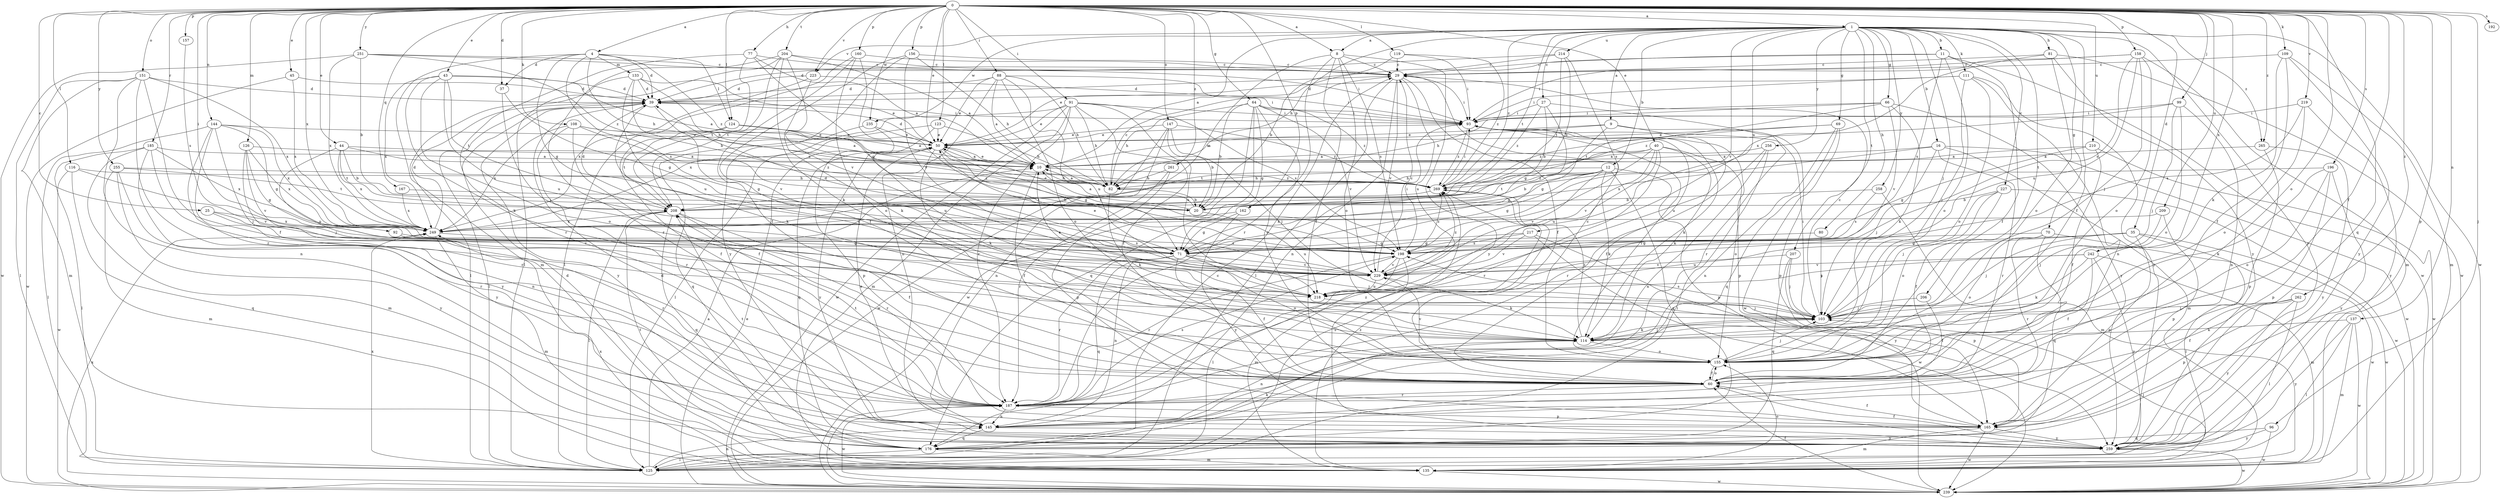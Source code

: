 strict digraph  {
0;
1;
4;
8;
9;
10;
11;
12;
16;
20;
25;
27;
29;
35;
37;
39;
40;
43;
44;
45;
50;
60;
64;
66;
69;
70;
71;
77;
80;
81;
82;
88;
91;
92;
93;
96;
99;
103;
108;
109;
111;
114;
116;
119;
123;
124;
125;
126;
133;
135;
137;
144;
145;
147;
151;
155;
156;
157;
158;
160;
162;
165;
167;
176;
185;
187;
192;
196;
198;
204;
206;
207;
208;
209;
210;
214;
217;
218;
219;
223;
227;
229;
235;
239;
242;
249;
251;
255;
256;
258;
259;
261;
262;
265;
269;
0 -> 1  [label=a];
0 -> 4  [label=a];
0 -> 8  [label=a];
0 -> 25  [label=c];
0 -> 35  [label=d];
0 -> 37  [label=d];
0 -> 40  [label=e];
0 -> 43  [label=e];
0 -> 44  [label=e];
0 -> 45  [label=e];
0 -> 50  [label=e];
0 -> 60  [label=f];
0 -> 64  [label=g];
0 -> 77  [label=h];
0 -> 88  [label=i];
0 -> 91  [label=i];
0 -> 92  [label=i];
0 -> 96  [label=j];
0 -> 99  [label=j];
0 -> 108  [label=k];
0 -> 109  [label=k];
0 -> 116  [label=l];
0 -> 119  [label=l];
0 -> 123  [label=l];
0 -> 124  [label=l];
0 -> 126  [label=m];
0 -> 137  [label=n];
0 -> 144  [label=n];
0 -> 147  [label=o];
0 -> 151  [label=o];
0 -> 155  [label=o];
0 -> 156  [label=p];
0 -> 157  [label=p];
0 -> 158  [label=p];
0 -> 160  [label=p];
0 -> 162  [label=p];
0 -> 165  [label=p];
0 -> 167  [label=q];
0 -> 176  [label=q];
0 -> 185  [label=r];
0 -> 192  [label=s];
0 -> 196  [label=s];
0 -> 204  [label=t];
0 -> 209  [label=u];
0 -> 210  [label=u];
0 -> 219  [label=v];
0 -> 223  [label=v];
0 -> 235  [label=w];
0 -> 242  [label=x];
0 -> 249  [label=x];
0 -> 251  [label=y];
0 -> 255  [label=y];
0 -> 261  [label=z];
0 -> 262  [label=z];
0 -> 265  [label=z];
1 -> 8  [label=a];
1 -> 9  [label=a];
1 -> 10  [label=a];
1 -> 11  [label=b];
1 -> 12  [label=b];
1 -> 16  [label=b];
1 -> 27  [label=c];
1 -> 60  [label=f];
1 -> 66  [label=g];
1 -> 69  [label=g];
1 -> 70  [label=g];
1 -> 80  [label=h];
1 -> 81  [label=h];
1 -> 82  [label=h];
1 -> 103  [label=j];
1 -> 111  [label=k];
1 -> 206  [label=t];
1 -> 207  [label=t];
1 -> 208  [label=t];
1 -> 214  [label=u];
1 -> 217  [label=u];
1 -> 223  [label=v];
1 -> 227  [label=v];
1 -> 229  [label=v];
1 -> 235  [label=w];
1 -> 239  [label=w];
1 -> 256  [label=y];
1 -> 258  [label=y];
1 -> 259  [label=y];
1 -> 265  [label=z];
1 -> 269  [label=z];
4 -> 37  [label=d];
4 -> 39  [label=d];
4 -> 71  [label=g];
4 -> 82  [label=h];
4 -> 124  [label=l];
4 -> 133  [label=m];
4 -> 135  [label=m];
4 -> 198  [label=s];
4 -> 269  [label=z];
8 -> 29  [label=c];
8 -> 60  [label=f];
8 -> 155  [label=o];
8 -> 187  [label=r];
8 -> 198  [label=s];
8 -> 249  [label=x];
8 -> 259  [label=y];
9 -> 10  [label=a];
9 -> 50  [label=e];
9 -> 71  [label=g];
9 -> 165  [label=p];
9 -> 218  [label=u];
10 -> 50  [label=e];
10 -> 60  [label=f];
10 -> 82  [label=h];
10 -> 269  [label=z];
11 -> 29  [label=c];
11 -> 50  [label=e];
11 -> 60  [label=f];
11 -> 155  [label=o];
11 -> 198  [label=s];
11 -> 239  [label=w];
12 -> 20  [label=b];
12 -> 71  [label=g];
12 -> 82  [label=h];
12 -> 114  [label=k];
12 -> 165  [label=p];
12 -> 176  [label=q];
12 -> 208  [label=t];
12 -> 229  [label=v];
12 -> 269  [label=z];
16 -> 10  [label=a];
16 -> 103  [label=j];
16 -> 135  [label=m];
16 -> 187  [label=r];
16 -> 239  [label=w];
16 -> 249  [label=x];
20 -> 10  [label=a];
20 -> 50  [label=e];
20 -> 218  [label=u];
25 -> 187  [label=r];
25 -> 229  [label=v];
25 -> 249  [label=x];
27 -> 20  [label=b];
27 -> 71  [label=g];
27 -> 93  [label=i];
27 -> 187  [label=r];
27 -> 269  [label=z];
29 -> 39  [label=d];
29 -> 60  [label=f];
29 -> 93  [label=i];
29 -> 125  [label=l];
29 -> 145  [label=n];
29 -> 218  [label=u];
29 -> 229  [label=v];
35 -> 71  [label=g];
35 -> 103  [label=j];
35 -> 125  [label=l];
35 -> 165  [label=p];
35 -> 218  [label=u];
35 -> 239  [label=w];
37 -> 71  [label=g];
37 -> 103  [label=j];
39 -> 93  [label=i];
39 -> 114  [label=k];
39 -> 125  [label=l];
39 -> 229  [label=v];
39 -> 259  [label=y];
40 -> 10  [label=a];
40 -> 71  [label=g];
40 -> 114  [label=k];
40 -> 155  [label=o];
40 -> 187  [label=r];
40 -> 208  [label=t];
40 -> 218  [label=u];
40 -> 229  [label=v];
43 -> 10  [label=a];
43 -> 39  [label=d];
43 -> 114  [label=k];
43 -> 155  [label=o];
43 -> 208  [label=t];
43 -> 218  [label=u];
43 -> 249  [label=x];
44 -> 10  [label=a];
44 -> 20  [label=b];
44 -> 208  [label=t];
44 -> 218  [label=u];
44 -> 249  [label=x];
44 -> 269  [label=z];
45 -> 39  [label=d];
45 -> 239  [label=w];
45 -> 249  [label=x];
50 -> 10  [label=a];
50 -> 39  [label=d];
50 -> 71  [label=g];
50 -> 114  [label=k];
50 -> 176  [label=q];
50 -> 198  [label=s];
50 -> 259  [label=y];
60 -> 155  [label=o];
60 -> 187  [label=r];
64 -> 20  [label=b];
64 -> 71  [label=g];
64 -> 82  [label=h];
64 -> 93  [label=i];
64 -> 155  [label=o];
64 -> 176  [label=q];
64 -> 229  [label=v];
64 -> 239  [label=w];
64 -> 269  [label=z];
66 -> 82  [label=h];
66 -> 93  [label=i];
66 -> 114  [label=k];
66 -> 208  [label=t];
66 -> 229  [label=v];
66 -> 259  [label=y];
69 -> 50  [label=e];
69 -> 145  [label=n];
69 -> 176  [label=q];
69 -> 239  [label=w];
69 -> 269  [label=z];
70 -> 71  [label=g];
70 -> 155  [label=o];
70 -> 176  [label=q];
70 -> 187  [label=r];
70 -> 239  [label=w];
71 -> 39  [label=d];
71 -> 60  [label=f];
71 -> 103  [label=j];
71 -> 145  [label=n];
71 -> 155  [label=o];
71 -> 176  [label=q];
71 -> 187  [label=r];
71 -> 229  [label=v];
77 -> 10  [label=a];
77 -> 29  [label=c];
77 -> 71  [label=g];
77 -> 187  [label=r];
77 -> 208  [label=t];
80 -> 71  [label=g];
80 -> 103  [label=j];
81 -> 29  [label=c];
81 -> 155  [label=o];
81 -> 239  [label=w];
81 -> 249  [label=x];
81 -> 259  [label=y];
82 -> 10  [label=a];
82 -> 20  [label=b];
82 -> 29  [label=c];
82 -> 114  [label=k];
88 -> 10  [label=a];
88 -> 39  [label=d];
88 -> 50  [label=e];
88 -> 82  [label=h];
88 -> 93  [label=i];
88 -> 145  [label=n];
88 -> 155  [label=o];
88 -> 218  [label=u];
91 -> 50  [label=e];
91 -> 60  [label=f];
91 -> 82  [label=h];
91 -> 93  [label=i];
91 -> 135  [label=m];
91 -> 187  [label=r];
91 -> 198  [label=s];
91 -> 218  [label=u];
91 -> 239  [label=w];
91 -> 249  [label=x];
92 -> 71  [label=g];
92 -> 198  [label=s];
93 -> 50  [label=e];
93 -> 60  [label=f];
93 -> 114  [label=k];
93 -> 165  [label=p];
93 -> 269  [label=z];
96 -> 176  [label=q];
96 -> 239  [label=w];
96 -> 259  [label=y];
99 -> 93  [label=i];
99 -> 103  [label=j];
99 -> 145  [label=n];
99 -> 155  [label=o];
99 -> 269  [label=z];
103 -> 29  [label=c];
103 -> 93  [label=i];
103 -> 114  [label=k];
103 -> 198  [label=s];
108 -> 10  [label=a];
108 -> 50  [label=e];
108 -> 60  [label=f];
108 -> 71  [label=g];
108 -> 187  [label=r];
108 -> 249  [label=x];
109 -> 29  [label=c];
109 -> 60  [label=f];
109 -> 114  [label=k];
109 -> 135  [label=m];
109 -> 259  [label=y];
111 -> 39  [label=d];
111 -> 93  [label=i];
111 -> 103  [label=j];
111 -> 145  [label=n];
111 -> 155  [label=o];
111 -> 259  [label=y];
114 -> 103  [label=j];
114 -> 145  [label=n];
114 -> 155  [label=o];
114 -> 269  [label=z];
116 -> 176  [label=q];
116 -> 229  [label=v];
116 -> 239  [label=w];
116 -> 269  [label=z];
119 -> 20  [label=b];
119 -> 29  [label=c];
119 -> 93  [label=i];
119 -> 269  [label=z];
123 -> 50  [label=e];
123 -> 82  [label=h];
123 -> 125  [label=l];
123 -> 165  [label=p];
124 -> 10  [label=a];
124 -> 50  [label=e];
124 -> 60  [label=f];
124 -> 208  [label=t];
125 -> 10  [label=a];
125 -> 29  [label=c];
125 -> 145  [label=n];
125 -> 249  [label=x];
125 -> 269  [label=z];
126 -> 10  [label=a];
126 -> 71  [label=g];
126 -> 103  [label=j];
126 -> 229  [label=v];
126 -> 249  [label=x];
133 -> 20  [label=b];
133 -> 39  [label=d];
133 -> 50  [label=e];
133 -> 82  [label=h];
133 -> 125  [label=l];
133 -> 218  [label=u];
135 -> 103  [label=j];
135 -> 155  [label=o];
135 -> 239  [label=w];
135 -> 249  [label=x];
135 -> 269  [label=z];
137 -> 114  [label=k];
137 -> 125  [label=l];
137 -> 135  [label=m];
137 -> 239  [label=w];
137 -> 259  [label=y];
144 -> 50  [label=e];
144 -> 71  [label=g];
144 -> 103  [label=j];
144 -> 125  [label=l];
144 -> 187  [label=r];
144 -> 249  [label=x];
144 -> 259  [label=y];
145 -> 176  [label=q];
145 -> 208  [label=t];
145 -> 259  [label=y];
147 -> 20  [label=b];
147 -> 50  [label=e];
147 -> 103  [label=j];
147 -> 145  [label=n];
147 -> 239  [label=w];
147 -> 269  [label=z];
151 -> 39  [label=d];
151 -> 60  [label=f];
151 -> 125  [label=l];
151 -> 135  [label=m];
151 -> 145  [label=n];
151 -> 187  [label=r];
151 -> 249  [label=x];
155 -> 29  [label=c];
155 -> 60  [label=f];
155 -> 93  [label=i];
155 -> 103  [label=j];
155 -> 229  [label=v];
156 -> 29  [label=c];
156 -> 60  [label=f];
156 -> 82  [label=h];
156 -> 229  [label=v];
156 -> 259  [label=y];
157 -> 198  [label=s];
158 -> 29  [label=c];
158 -> 93  [label=i];
158 -> 103  [label=j];
158 -> 135  [label=m];
158 -> 155  [label=o];
158 -> 198  [label=s];
158 -> 218  [label=u];
160 -> 29  [label=c];
160 -> 60  [label=f];
160 -> 125  [label=l];
160 -> 155  [label=o];
160 -> 198  [label=s];
162 -> 71  [label=g];
162 -> 249  [label=x];
162 -> 259  [label=y];
165 -> 50  [label=e];
165 -> 60  [label=f];
165 -> 135  [label=m];
165 -> 239  [label=w];
165 -> 259  [label=y];
167 -> 20  [label=b];
167 -> 249  [label=x];
176 -> 39  [label=d];
176 -> 114  [label=k];
176 -> 125  [label=l];
176 -> 135  [label=m];
176 -> 208  [label=t];
185 -> 10  [label=a];
185 -> 125  [label=l];
185 -> 135  [label=m];
185 -> 145  [label=n];
185 -> 249  [label=x];
185 -> 259  [label=y];
187 -> 145  [label=n];
187 -> 165  [label=p];
187 -> 198  [label=s];
187 -> 208  [label=t];
187 -> 239  [label=w];
187 -> 269  [label=z];
196 -> 82  [label=h];
196 -> 114  [label=k];
196 -> 155  [label=o];
196 -> 165  [label=p];
196 -> 259  [label=y];
198 -> 93  [label=i];
198 -> 125  [label=l];
198 -> 135  [label=m];
198 -> 187  [label=r];
198 -> 229  [label=v];
198 -> 269  [label=z];
204 -> 10  [label=a];
204 -> 29  [label=c];
204 -> 114  [label=k];
204 -> 125  [label=l];
204 -> 187  [label=r];
204 -> 208  [label=t];
204 -> 229  [label=v];
206 -> 60  [label=f];
206 -> 103  [label=j];
207 -> 103  [label=j];
207 -> 165  [label=p];
207 -> 176  [label=q];
207 -> 229  [label=v];
208 -> 39  [label=d];
208 -> 60  [label=f];
208 -> 125  [label=l];
208 -> 176  [label=q];
208 -> 187  [label=r];
208 -> 249  [label=x];
209 -> 103  [label=j];
209 -> 165  [label=p];
209 -> 249  [label=x];
210 -> 10  [label=a];
210 -> 60  [label=f];
210 -> 71  [label=g];
210 -> 239  [label=w];
214 -> 20  [label=b];
214 -> 29  [label=c];
214 -> 39  [label=d];
214 -> 198  [label=s];
214 -> 208  [label=t];
217 -> 71  [label=g];
217 -> 198  [label=s];
217 -> 229  [label=v];
217 -> 239  [label=w];
217 -> 259  [label=y];
218 -> 10  [label=a];
218 -> 103  [label=j];
219 -> 93  [label=i];
219 -> 155  [label=o];
219 -> 198  [label=s];
219 -> 259  [label=y];
223 -> 39  [label=d];
223 -> 93  [label=i];
223 -> 114  [label=k];
223 -> 249  [label=x];
227 -> 20  [label=b];
227 -> 60  [label=f];
227 -> 103  [label=j];
227 -> 155  [label=o];
227 -> 239  [label=w];
229 -> 29  [label=c];
229 -> 50  [label=e];
229 -> 114  [label=k];
229 -> 218  [label=u];
229 -> 269  [label=z];
235 -> 50  [label=e];
235 -> 176  [label=q];
235 -> 218  [label=u];
239 -> 50  [label=e];
239 -> 60  [label=f];
239 -> 187  [label=r];
239 -> 249  [label=x];
242 -> 60  [label=f];
242 -> 114  [label=k];
242 -> 135  [label=m];
242 -> 218  [label=u];
242 -> 229  [label=v];
242 -> 259  [label=y];
249 -> 39  [label=d];
249 -> 135  [label=m];
249 -> 198  [label=s];
251 -> 20  [label=b];
251 -> 29  [label=c];
251 -> 93  [label=i];
251 -> 239  [label=w];
251 -> 249  [label=x];
251 -> 269  [label=z];
255 -> 82  [label=h];
255 -> 135  [label=m];
255 -> 187  [label=r];
255 -> 208  [label=t];
255 -> 259  [label=y];
256 -> 10  [label=a];
256 -> 125  [label=l];
256 -> 145  [label=n];
256 -> 187  [label=r];
258 -> 20  [label=b];
258 -> 135  [label=m];
258 -> 198  [label=s];
259 -> 39  [label=d];
259 -> 60  [label=f];
259 -> 239  [label=w];
261 -> 82  [label=h];
261 -> 165  [label=p];
261 -> 187  [label=r];
262 -> 60  [label=f];
262 -> 103  [label=j];
262 -> 125  [label=l];
262 -> 165  [label=p];
262 -> 259  [label=y];
265 -> 10  [label=a];
265 -> 165  [label=p];
265 -> 259  [label=y];
269 -> 93  [label=i];
269 -> 208  [label=t];
}
